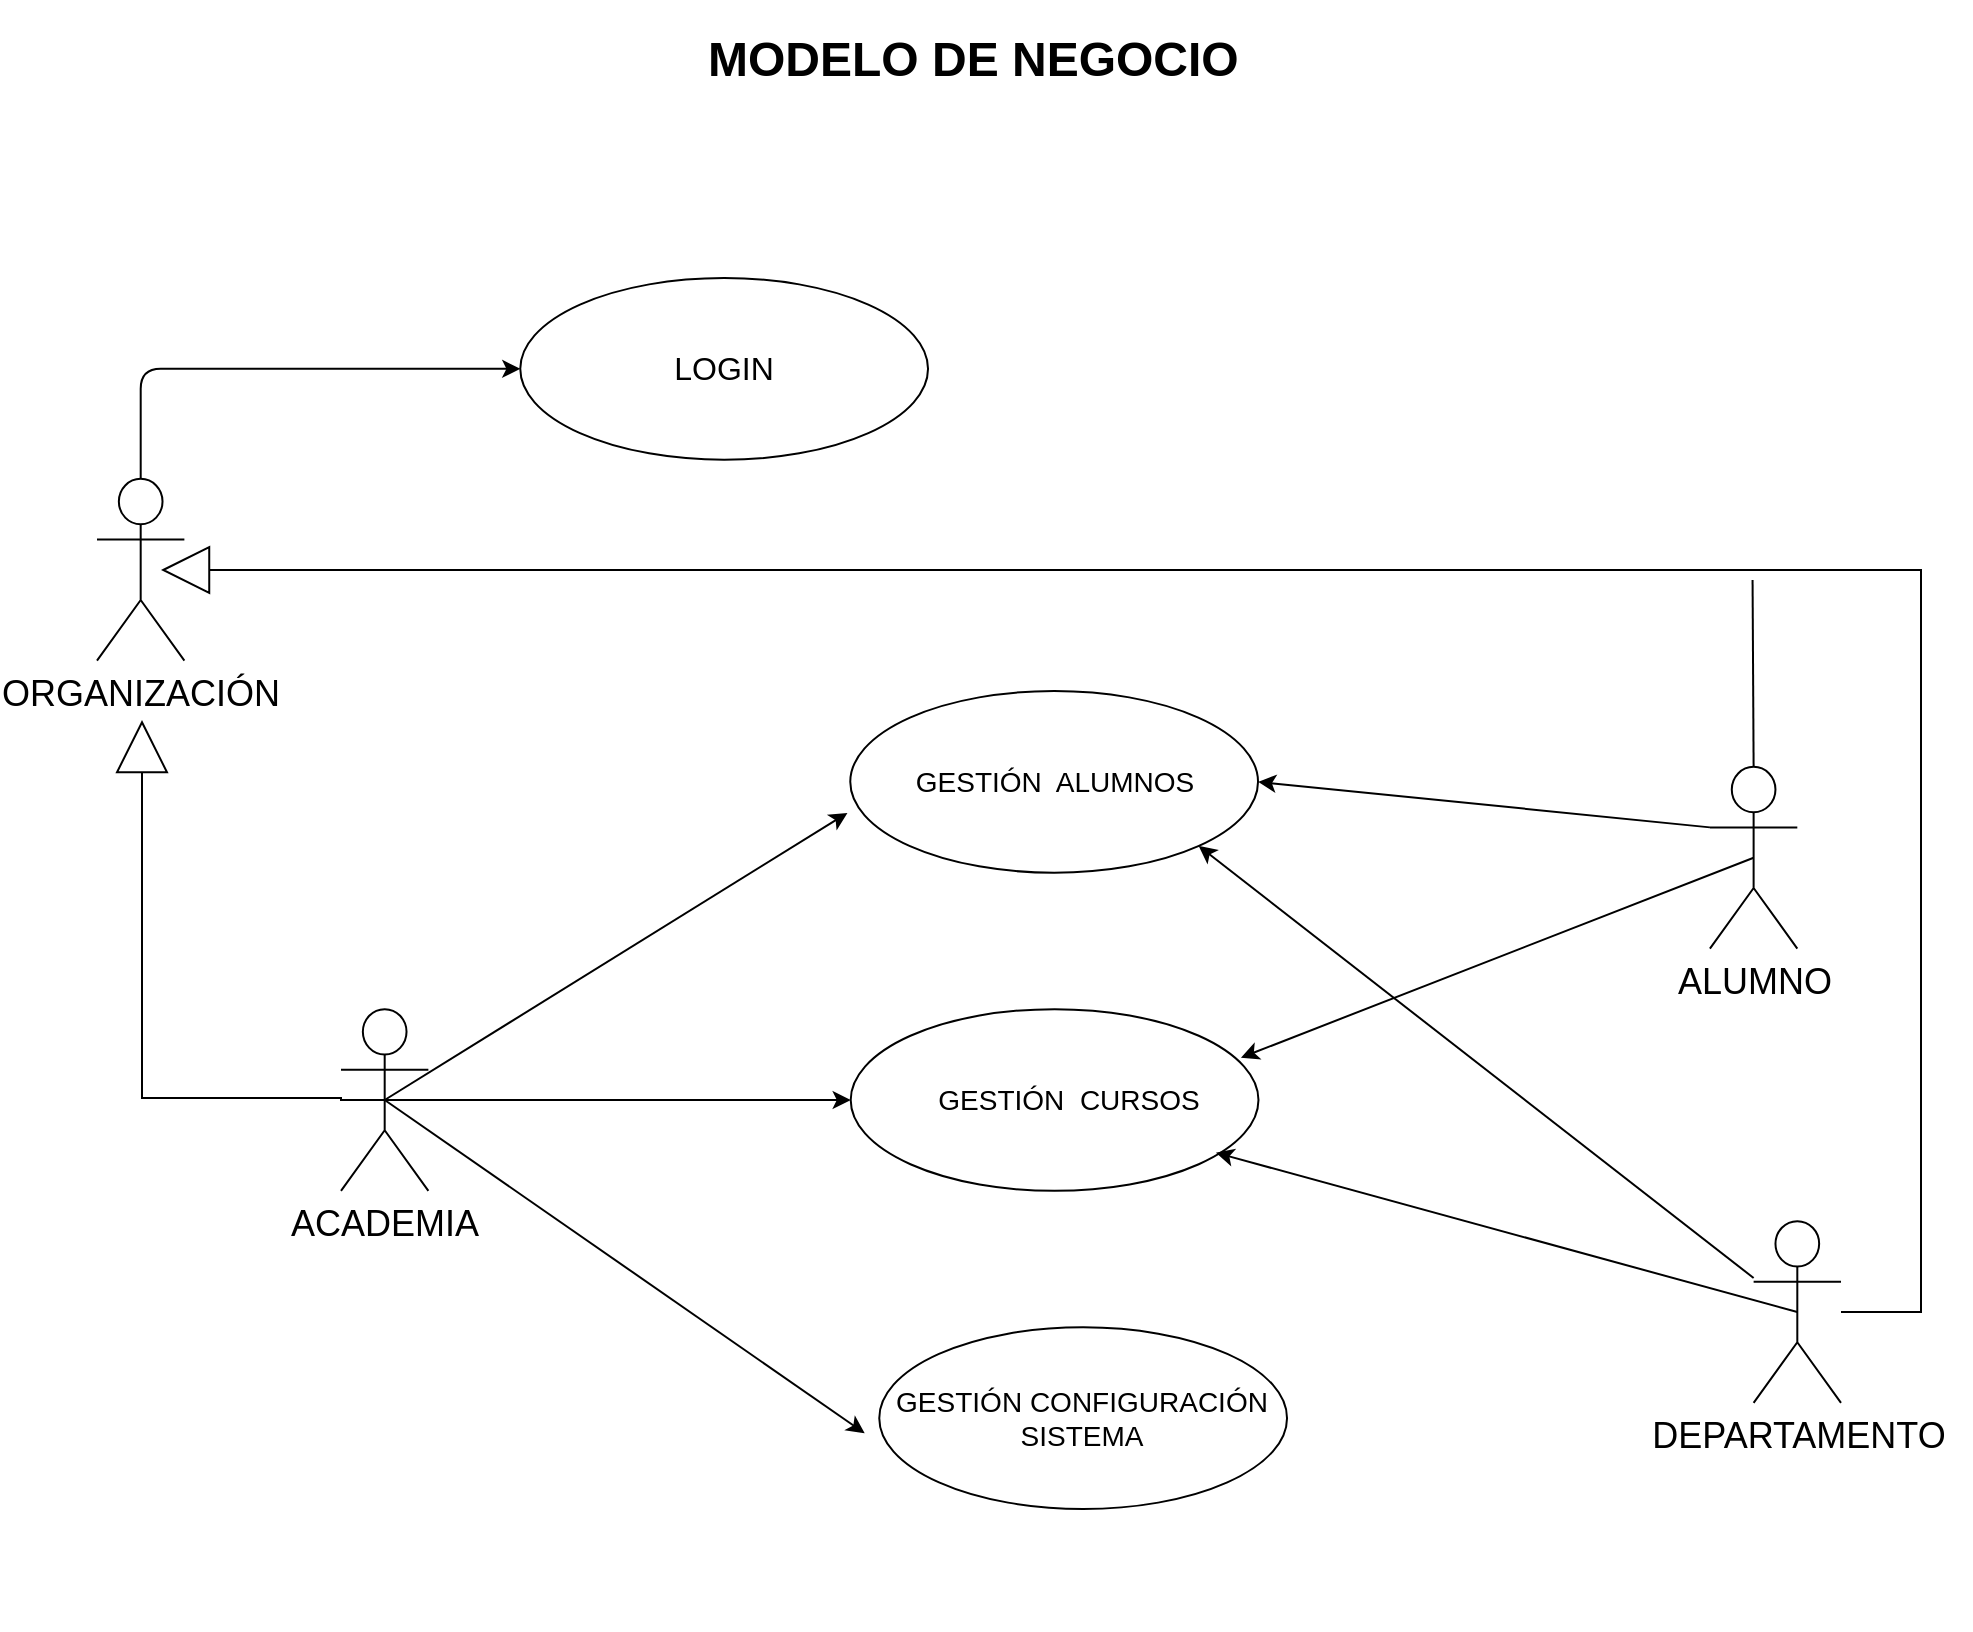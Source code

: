 <mxfile version="10.6.7" type="github"><diagram id="cgQKrCd_NhvfvrkgdOiq" name="PÃ¡gina-1"><mxGraphModel dx="1508" dy="1358" grid="1" gridSize="10" guides="1" tooltips="1" connect="1" arrows="1" fold="1" page="1" pageScale="1" pageWidth="1169" pageHeight="827" math="0" shadow="0"><root><mxCell id="0"/><mxCell id="1" parent="0"/><mxCell id="EZr6MRmmT2FXII0s3FV0-33" value="&lt;h1&gt;MODELO DE NEGOCIO&lt;/h1&gt;" style="text;html=1;strokeColor=none;fillColor=none;spacing=5;spacingTop=-20;whiteSpace=wrap;overflow=hidden;rounded=0;" parent="1" vertex="1"><mxGeometry x="410" y="20" width="311" height="60" as="geometry"/></mxCell><mxCell id="j5cr--l9s7Q5d6IowgLB-12" value="" style="group" parent="1" vertex="1" connectable="0"><mxGeometry x="109.5" y="149" width="912" height="676" as="geometry"/></mxCell><mxCell id="EZr6MRmmT2FXII0s3FV0-32" value="" style="group" parent="j5cr--l9s7Q5d6IowgLB-12" vertex="1" connectable="0"><mxGeometry x="122" y="146" width="750" height="530" as="geometry"/></mxCell><mxCell id="EZr6MRmmT2FXII0s3FV0-1" value="&lt;font style=&quot;font-size: 18px&quot;&gt;ACADEMIA&lt;/font&gt;" style="shape=umlActor;verticalLabelPosition=bottom;labelBackgroundColor=#ffffff;verticalAlign=top;html=1;outlineConnect=0;" parent="EZr6MRmmT2FXII0s3FV0-32" vertex="1"><mxGeometry y="219.571" width="43.689" height="90.857" as="geometry"/></mxCell><mxCell id="LFiL08nEBk320QZz0T9e-1" style="rounded=0;orthogonalLoop=1;jettySize=auto;html=1;entryX=1;entryY=1;entryDx=0;entryDy=0;" parent="EZr6MRmmT2FXII0s3FV0-32" source="EZr6MRmmT2FXII0s3FV0-6" target="EZr6MRmmT2FXII0s3FV0-9" edge="1"><mxGeometry relative="1" as="geometry"/></mxCell><mxCell id="EZr6MRmmT2FXII0s3FV0-6" value="&lt;font style=&quot;font-size: 18px&quot;&gt;DEPARTAMENTO&lt;/font&gt;" style="shape=umlActor;verticalLabelPosition=bottom;labelBackgroundColor=#ffffff;verticalAlign=top;html=1;outlineConnect=0;" parent="EZr6MRmmT2FXII0s3FV0-32" vertex="1"><mxGeometry x="706.311" y="325.571" width="43.689" height="90.857" as="geometry"/></mxCell><mxCell id="EZr6MRmmT2FXII0s3FV0-7" value="&lt;font style=&quot;font-size: 18px&quot;&gt;ALUMNO&lt;/font&gt;" style="shape=umlActor;verticalLabelPosition=bottom;labelBackgroundColor=#ffffff;verticalAlign=top;html=1;outlineConnect=0;" parent="EZr6MRmmT2FXII0s3FV0-32" vertex="1"><mxGeometry x="684.466" y="98.429" width="43.689" height="90.857" as="geometry"/></mxCell><mxCell id="EZr6MRmmT2FXII0s3FV0-12" value="" style="group" parent="EZr6MRmmT2FXII0s3FV0-32" vertex="1" connectable="0"><mxGeometry x="254.854" y="219.571" width="203.883" height="90.857" as="geometry"/></mxCell><mxCell id="EZr6MRmmT2FXII0s3FV0-13" value="" style="ellipse;whiteSpace=wrap;html=1;" parent="EZr6MRmmT2FXII0s3FV0-12" vertex="1"><mxGeometry width="203.883" height="90.857" as="geometry"/></mxCell><mxCell id="EZr6MRmmT2FXII0s3FV0-24" value="" style="endArrow=classic;html=1;entryX=-0.007;entryY=0.671;entryDx=0;entryDy=0;entryPerimeter=0;exitX=0.5;exitY=0.5;exitDx=0;exitDy=0;exitPerimeter=0;" parent="EZr6MRmmT2FXII0s3FV0-32" source="EZr6MRmmT2FXII0s3FV0-1" target="EZr6MRmmT2FXII0s3FV0-9" edge="1"><mxGeometry width="50" height="50" relative="1" as="geometry"><mxPoint x="-29.126" y="704.143" as="sourcePoint"/><mxPoint x="43.689" y="628.429" as="targetPoint"/></mxGeometry></mxCell><mxCell id="EZr6MRmmT2FXII0s3FV0-25" value="" style="endArrow=classic;html=1;entryX=0;entryY=0.5;entryDx=0;entryDy=0;exitX=0.5;exitY=0.5;exitDx=0;exitDy=0;exitPerimeter=0;" parent="EZr6MRmmT2FXII0s3FV0-32" source="EZr6MRmmT2FXII0s3FV0-1" target="EZr6MRmmT2FXII0s3FV0-13" edge="1"><mxGeometry width="50" height="50" relative="1" as="geometry"><mxPoint x="-29.126" y="704.143" as="sourcePoint"/><mxPoint x="-101.942" y="567.857" as="targetPoint"/></mxGeometry></mxCell><mxCell id="EZr6MRmmT2FXII0s3FV0-27" value="" style="endArrow=classic;html=1;entryX=0;entryY=0.75;entryDx=0;entryDy=0;exitX=0.5;exitY=0.5;exitDx=0;exitDy=0;exitPerimeter=0;" parent="EZr6MRmmT2FXII0s3FV0-32" source="EZr6MRmmT2FXII0s3FV0-1" target="EZr6MRmmT2FXII0s3FV0-22" edge="1"><mxGeometry width="50" height="50" relative="1" as="geometry"><mxPoint x="-29.126" y="643.571" as="sourcePoint"/><mxPoint x="43.689" y="567.857" as="targetPoint"/></mxGeometry></mxCell><mxCell id="EZr6MRmmT2FXII0s3FV0-28" value="" style="endArrow=classic;html=1;entryX=1;entryY=0.5;entryDx=0;entryDy=0;exitX=0;exitY=0.333;exitDx=0;exitDy=0;exitPerimeter=0;" parent="EZr6MRmmT2FXII0s3FV0-32" source="EZr6MRmmT2FXII0s3FV0-7" target="EZr6MRmmT2FXII0s3FV0-9" edge="1"><mxGeometry width="50" height="50" relative="1" as="geometry"><mxPoint x="-29.126" y="643.571" as="sourcePoint"/><mxPoint x="43.689" y="567.857" as="targetPoint"/></mxGeometry></mxCell><mxCell id="EZr6MRmmT2FXII0s3FV0-29" value="" style="endArrow=classic;html=1;entryX=0.957;entryY=0.267;entryDx=0;entryDy=0;exitX=0.5;exitY=0.5;exitDx=0;exitDy=0;exitPerimeter=0;entryPerimeter=0;" parent="EZr6MRmmT2FXII0s3FV0-32" source="EZr6MRmmT2FXII0s3FV0-7" target="EZr6MRmmT2FXII0s3FV0-13" edge="1"><mxGeometry width="50" height="50" relative="1" as="geometry"><mxPoint x="-29.126" y="643.571" as="sourcePoint"/><mxPoint x="466.644" y="332.494" as="targetPoint"/></mxGeometry></mxCell><mxCell id="EZr6MRmmT2FXII0s3FV0-14" value="&lt;font style=&quot;font-size: 14px&quot;&gt;GESTIÓN&amp;nbsp; CURSOS&lt;/font&gt;" style="text;html=1;strokeColor=none;fillColor=none;align=center;verticalAlign=middle;whiteSpace=wrap;rounded=0;" parent="EZr6MRmmT2FXII0s3FV0-32" vertex="1"><mxGeometry x="276.699" y="249.857" width="174.757" height="30.286" as="geometry"/></mxCell><mxCell id="EZr6MRmmT2FXII0s3FV0-31" value="" style="endArrow=classic;html=1;exitX=0.5;exitY=0.5;exitDx=0;exitDy=0;exitPerimeter=0;entryX=0.92;entryY=1.371;entryDx=0;entryDy=0;entryPerimeter=0;" parent="EZr6MRmmT2FXII0s3FV0-32" source="EZr6MRmmT2FXII0s3FV0-6" target="EZr6MRmmT2FXII0s3FV0-14" edge="1"><mxGeometry width="50" height="50" relative="1" as="geometry"><mxPoint x="-29.126" y="643.571" as="sourcePoint"/><mxPoint x="466.019" y="272.571" as="targetPoint"/></mxGeometry></mxCell><mxCell id="EZr6MRmmT2FXII0s3FV0-11" value="" style="group" parent="EZr6MRmmT2FXII0s3FV0-32" vertex="1" connectable="0"><mxGeometry x="254.636" y="60.5" width="203.883" height="90.857" as="geometry"/></mxCell><mxCell id="EZr6MRmmT2FXII0s3FV0-9" value="" style="ellipse;whiteSpace=wrap;html=1;" parent="EZr6MRmmT2FXII0s3FV0-11" vertex="1"><mxGeometry width="203.883" height="90.857" as="geometry"/></mxCell><mxCell id="EZr6MRmmT2FXII0s3FV0-10" value="&lt;font style=&quot;font-size: 14px&quot;&gt;GESTIÓN&amp;nbsp; ALUMNOS&lt;/font&gt;" style="text;html=1;strokeColor=none;fillColor=none;align=center;verticalAlign=middle;whiteSpace=wrap;rounded=0;" parent="EZr6MRmmT2FXII0s3FV0-11" vertex="1"><mxGeometry x="14.563" y="30.286" width="174.757" height="30.286" as="geometry"/></mxCell><mxCell id="EZr6MRmmT2FXII0s3FV0-19" value="" style="group" parent="EZr6MRmmT2FXII0s3FV0-32" vertex="1" connectable="0"><mxGeometry x="269.136" y="378.643" width="203.883" height="90.857" as="geometry"/></mxCell><mxCell id="EZr6MRmmT2FXII0s3FV0-20" value="" style="group" parent="EZr6MRmmT2FXII0s3FV0-19" vertex="1" connectable="0"><mxGeometry width="203.883" height="90.857" as="geometry"/></mxCell><mxCell id="EZr6MRmmT2FXII0s3FV0-21" value="" style="ellipse;whiteSpace=wrap;html=1;" parent="EZr6MRmmT2FXII0s3FV0-20" vertex="1"><mxGeometry width="203.883" height="90.857" as="geometry"/></mxCell><mxCell id="EZr6MRmmT2FXII0s3FV0-22" value="&lt;font&gt;&lt;font style=&quot;font-size: 14px&quot;&gt;GESTIÓN CONFIGURACIÓN&lt;br&gt;SISTEMA&lt;/font&gt;&lt;br&gt;&lt;/font&gt;" style="text;html=1;strokeColor=none;fillColor=none;align=center;verticalAlign=middle;whiteSpace=wrap;rounded=0;" parent="EZr6MRmmT2FXII0s3FV0-20" vertex="1"><mxGeometry x="-7.282" y="30.286" width="218.447" height="30.286" as="geometry"/></mxCell><mxCell id="j5cr--l9s7Q5d6IowgLB-6" style="edgeStyle=orthogonalEdgeStyle;rounded=0;orthogonalLoop=1;jettySize=auto;html=1;fontSize=18;endArrow=block;endFill=0;strokeWidth=1;endSize=24;startFill=0;startArrow=none;exitX=0.5;exitY=0.5;exitDx=0;exitDy=0;exitPerimeter=0;startSize=8;" parent="EZr6MRmmT2FXII0s3FV0-32" edge="1" source="EZr6MRmmT2FXII0s3FV0-1"><mxGeometry relative="1" as="geometry"><Array as="points"><mxPoint y="265"/><mxPoint y="264"/><mxPoint x="-100" y="264"/></Array><mxPoint x="-99.5" y="75" as="targetPoint"/></mxGeometry></mxCell><mxCell id="j5cr--l9s7Q5d6IowgLB-1" value="ORGANIZACIÓN" style="shape=umlActor;verticalLabelPosition=bottom;labelBackgroundColor=#ffffff;verticalAlign=top;html=1;outlineConnect=0;fontSize=18;" parent="j5cr--l9s7Q5d6IowgLB-12" vertex="1"><mxGeometry y="100.429" width="43.689" height="90.857" as="geometry"/></mxCell><mxCell id="j5cr--l9s7Q5d6IowgLB-8" style="edgeStyle=orthogonalEdgeStyle;rounded=0;orthogonalLoop=1;jettySize=auto;html=1;fontSize=18;endArrow=none;endFill=0;strokeWidth=1;startArrow=block;startFill=0;endSize=21;startSize=22;" parent="j5cr--l9s7Q5d6IowgLB-12" target="EZr6MRmmT2FXII0s3FV0-6" edge="1"><mxGeometry relative="1" as="geometry"><mxPoint x="850" y="229" as="targetPoint"/><mxPoint x="32" y="146" as="sourcePoint"/><Array as="points"><mxPoint x="912" y="146"/><mxPoint x="912" y="517"/></Array></mxGeometry></mxCell><mxCell id="j5cr--l9s7Q5d6IowgLB-9" value="LOGIN " style="ellipse;whiteSpace=wrap;html=1;fontSize=16;" parent="j5cr--l9s7Q5d6IowgLB-12" vertex="1"><mxGeometry x="211.636" width="203.883" height="90.857" as="geometry"/></mxCell><mxCell id="j5cr--l9s7Q5d6IowgLB-11" style="edgeStyle=orthogonalEdgeStyle;rounded=1;orthogonalLoop=1;jettySize=auto;html=1;entryX=0;entryY=0.5;entryDx=0;entryDy=0;startArrow=none;endArrow=classic;fontSize=11;" parent="j5cr--l9s7Q5d6IowgLB-12" source="j5cr--l9s7Q5d6IowgLB-1" target="j5cr--l9s7Q5d6IowgLB-9" edge="1"><mxGeometry relative="1" as="geometry"><Array as="points"><mxPoint x="22" y="45"/></Array></mxGeometry></mxCell><mxCell id="-sUesO-GT--w4r1kVDAU-4" style="edgeStyle=orthogonalEdgeStyle;rounded=0;orthogonalLoop=1;jettySize=auto;html=1;exitX=0.5;exitY=0;exitDx=0;exitDy=0;exitPerimeter=0;startArrow=none;startFill=0;startSize=8;endArrow=none;endFill=0;endSize=24;" edge="1" parent="1" source="EZr6MRmmT2FXII0s3FV0-7"><mxGeometry relative="1" as="geometry"><mxPoint x="937.286" y="300" as="targetPoint"/></mxGeometry></mxCell></root></mxGraphModel></diagram></mxfile>